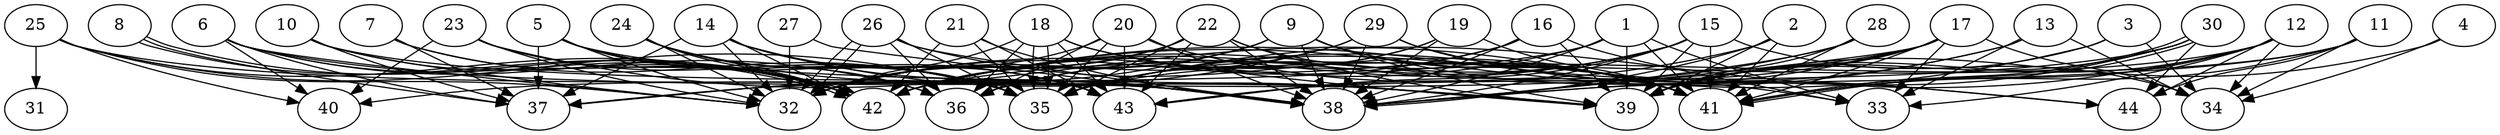 // DAG (tier=3-complex, mode=compute, n=44, ccr=0.453, fat=0.869, density=0.712, regular=0.388, jump=0.208, mindata=1048576, maxdata=16777216)
// DAG automatically generated by daggen at Sun Aug 24 16:33:34 2025
// /home/ermia/Project/Environments/daggen/bin/daggen --dot --ccr 0.453 --fat 0.869 --regular 0.388 --density 0.712 --jump 0.208 --mindata 1048576 --maxdata 16777216 -n 44 
digraph G {
  1 [size="18570228859716388", alpha="0.10", expect_size="9285114429858194"]
  1 -> 32 [size ="925901298597888"]
  1 -> 33 [size ="925901298597888"]
  1 -> 37 [size ="925901298597888"]
  1 -> 38 [size ="925901298597888"]
  1 -> 39 [size ="925901298597888"]
  1 -> 41 [size ="925901298597888"]
  2 [size="513279015550940348416", alpha="0.03", expect_size="256639507775470174208"]
  2 -> 38 [size ="512852322418688"]
  2 -> 39 [size ="512852322418688"]
  2 -> 41 [size ="512852322418688"]
  2 -> 42 [size ="512852322418688"]
  3 [size="265937021984309248000", alpha="0.04", expect_size="132968510992154624000"]
  3 -> 34 [size ="330833277747200"]
  3 -> 39 [size ="330833277747200"]
  3 -> 42 [size ="330833277747200"]
  4 [size="1899370824673018249216", alpha="0.00", expect_size="949685412336509124608"]
  4 -> 34 [size ="1226958373388288"]
  4 -> 39 [size ="1226958373388288"]
  5 [size="1506106828735607996416", alpha="0.06", expect_size="753053414367803998208"]
  5 -> 32 [size ="1051139860594688"]
  5 -> 35 [size ="1051139860594688"]
  5 -> 37 [size ="1051139860594688"]
  5 -> 39 [size ="1051139860594688"]
  5 -> 42 [size ="1051139860594688"]
  5 -> 43 [size ="1051139860594688"]
  6 [size="753248982150541696", alpha="0.16", expect_size="376624491075270848"]
  6 -> 32 [size ="613228216320000"]
  6 -> 36 [size ="613228216320000"]
  6 -> 37 [size ="613228216320000"]
  6 -> 39 [size ="613228216320000"]
  6 -> 40 [size ="613228216320000"]
  6 -> 42 [size ="613228216320000"]
  7 [size="21488661845508096000", alpha="0.14", expect_size="10744330922754048000"]
  7 -> 35 [size ="61834317004800"]
  7 -> 37 [size ="61834317004800"]
  7 -> 42 [size ="61834317004800"]
  8 [size="2709300073162925408256", alpha="0.09", expect_size="1354650036581462704128"]
  8 -> 37 [size ="1554752961773568"]
  8 -> 42 [size ="1554752961773568"]
  8 -> 42 [size ="1554752961773568"]
  9 [size="1607599799261986816000", alpha="0.02", expect_size="803799899630993408000"]
  9 -> 32 [size ="1097847327948800"]
  9 -> 37 [size ="1097847327948800"]
  9 -> 38 [size ="1097847327948800"]
  9 -> 39 [size ="1097847327948800"]
  9 -> 41 [size ="1097847327948800"]
  9 -> 42 [size ="1097847327948800"]
  9 -> 44 [size ="1097847327948800"]
  10 [size="1995168117718165487616", alpha="0.02", expect_size="997584058859082743808"]
  10 -> 32 [size ="1267874647769088"]
  10 -> 37 [size ="1267874647769088"]
  10 -> 38 [size ="1267874647769088"]
  10 -> 42 [size ="1267874647769088"]
  11 [size="59270510220974360", alpha="0.16", expect_size="29635255110487180"]
  11 -> 34 [size ="30634533715968"]
  11 -> 35 [size ="30634533715968"]
  11 -> 38 [size ="30634533715968"]
  11 -> 41 [size ="30634533715968"]
  11 -> 44 [size ="30634533715968"]
  12 [size="665949726611181928448", alpha="0.03", expect_size="332974863305590964224"]
  12 -> 33 [size ="610076482076672"]
  12 -> 34 [size ="610076482076672"]
  12 -> 35 [size ="610076482076672"]
  12 -> 39 [size ="610076482076672"]
  12 -> 41 [size ="610076482076672"]
  12 -> 42 [size ="610076482076672"]
  12 -> 44 [size ="610076482076672"]
  13 [size="3730729209018202456064", alpha="0.08", expect_size="1865364604509101228032"]
  13 -> 33 [size ="1924357714608128"]
  13 -> 34 [size ="1924357714608128"]
  13 -> 35 [size ="1924357714608128"]
  13 -> 42 [size ="1924357714608128"]
  14 [size="4071738140082516", alpha="0.08", expect_size="2035869070041258"]
  14 -> 32 [size ="260816720887808"]
  14 -> 35 [size ="260816720887808"]
  14 -> 37 [size ="260816720887808"]
  14 -> 38 [size ="260816720887808"]
  14 -> 39 [size ="260816720887808"]
  14 -> 42 [size ="260816720887808"]
  14 -> 43 [size ="260816720887808"]
  15 [size="544757984329280576", alpha="0.10", expect_size="272378992164640288"]
  15 -> 34 [size ="1108621790281728"]
  15 -> 35 [size ="1108621790281728"]
  15 -> 36 [size ="1108621790281728"]
  15 -> 38 [size ="1108621790281728"]
  15 -> 39 [size ="1108621790281728"]
  15 -> 41 [size ="1108621790281728"]
  15 -> 42 [size ="1108621790281728"]
  15 -> 43 [size ="1108621790281728"]
  16 [size="24723659373820040", alpha="0.04", expect_size="12361829686910020"]
  16 -> 32 [size ="650795456397312"]
  16 -> 33 [size ="650795456397312"]
  16 -> 35 [size ="650795456397312"]
  16 -> 38 [size ="650795456397312"]
  16 -> 39 [size ="650795456397312"]
  17 [size="29832429807258080", alpha="0.15", expect_size="14916214903629040"]
  17 -> 33 [size ="12649886646272"]
  17 -> 34 [size ="12649886646272"]
  17 -> 35 [size ="12649886646272"]
  17 -> 38 [size ="12649886646272"]
  17 -> 39 [size ="12649886646272"]
  17 -> 40 [size ="12649886646272"]
  17 -> 41 [size ="12649886646272"]
  17 -> 43 [size ="12649886646272"]
  18 [size="32127043348367720", alpha="0.12", expect_size="16063521674183860"]
  18 -> 32 [size ="779711726747648"]
  18 -> 35 [size ="779711726747648"]
  18 -> 35 [size ="779711726747648"]
  18 -> 36 [size ="779711726747648"]
  18 -> 39 [size ="779711726747648"]
  18 -> 41 [size ="779711726747648"]
  18 -> 43 [size ="779711726747648"]
  19 [size="3422916216837492", alpha="0.15", expect_size="1711458108418746"]
  19 -> 35 [size ="233152836534272"]
  19 -> 36 [size ="233152836534272"]
  19 -> 38 [size ="233152836534272"]
  19 -> 41 [size ="233152836534272"]
  20 [size="644353182763244928", alpha="0.09", expect_size="322176591381622464"]
  20 -> 32 [size ="733509958238208"]
  20 -> 33 [size ="733509958238208"]
  20 -> 35 [size ="733509958238208"]
  20 -> 36 [size ="733509958238208"]
  20 -> 38 [size ="733509958238208"]
  20 -> 43 [size ="733509958238208"]
  21 [size="130502929817736544", alpha="0.09", expect_size="65251464908868272"]
  21 -> 35 [size ="100831814746112"]
  21 -> 38 [size ="100831814746112"]
  21 -> 42 [size ="100831814746112"]
  21 -> 43 [size ="100831814746112"]
  22 [size="422096481562054016", alpha="0.04", expect_size="211048240781027008"]
  22 -> 32 [size ="690696809873408"]
  22 -> 35 [size ="690696809873408"]
  22 -> 38 [size ="690696809873408"]
  22 -> 39 [size ="690696809873408"]
  22 -> 41 [size ="690696809873408"]
  22 -> 42 [size ="690696809873408"]
  22 -> 43 [size ="690696809873408"]
  23 [size="217713361696020128", alpha="0.13", expect_size="108856680848010064"]
  23 -> 32 [size ="81920000000000"]
  23 -> 35 [size ="81920000000000"]
  23 -> 40 [size ="81920000000000"]
  23 -> 41 [size ="81920000000000"]
  23 -> 42 [size ="81920000000000"]
  24 [size="673710569874306105344", alpha="0.10", expect_size="336855284937153052672"]
  24 -> 32 [size ="614807128506368"]
  24 -> 35 [size ="614807128506368"]
  24 -> 36 [size ="614807128506368"]
  24 -> 38 [size ="614807128506368"]
  24 -> 42 [size ="614807128506368"]
  24 -> 43 [size ="614807128506368"]
  25 [size="878803881890137767936", alpha="0.02", expect_size="439401940945068883968"]
  25 -> 31 [size ="733980684976128"]
  25 -> 32 [size ="733980684976128"]
  25 -> 35 [size ="733980684976128"]
  25 -> 38 [size ="733980684976128"]
  25 -> 40 [size ="733980684976128"]
  25 -> 42 [size ="733980684976128"]
  26 [size="714376718590952960", alpha="0.00", expect_size="357188359295476480"]
  26 -> 32 [size ="1246309927354368"]
  26 -> 32 [size ="1246309927354368"]
  26 -> 35 [size ="1246309927354368"]
  26 -> 36 [size ="1246309927354368"]
  26 -> 38 [size ="1246309927354368"]
  26 -> 41 [size ="1246309927354368"]
  27 [size="86446208165597072", alpha="0.15", expect_size="43223104082798536"]
  27 -> 32 [size ="133949426761728"]
  27 -> 38 [size ="133949426761728"]
  28 [size="215958530654151376896", alpha="0.09", expect_size="107979265327075688448"]
  28 -> 38 [size ="287963137179648"]
  28 -> 39 [size ="287963137179648"]
  28 -> 41 [size ="287963137179648"]
  28 -> 42 [size ="287963137179648"]
  29 [size="10537798061055279104", alpha="0.12", expect_size="5268899030527639552"]
  29 -> 32 [size ="38452380827648"]
  29 -> 37 [size ="38452380827648"]
  29 -> 38 [size ="38452380827648"]
  29 -> 41 [size ="38452380827648"]
  29 -> 44 [size ="38452380827648"]
  30 [size="45997231965183410176", alpha="0.06", expect_size="22998615982591705088"]
  30 -> 38 [size ="102701736132608"]
  30 -> 39 [size ="102701736132608"]
  30 -> 41 [size ="102701736132608"]
  30 -> 41 [size ="102701736132608"]
  30 -> 43 [size ="102701736132608"]
  30 -> 44 [size ="102701736132608"]
  31 [size="2260608120517987584", alpha="0.05", expect_size="1130304060258993792"]
  32 [size="5030869953788242", alpha="0.14", expect_size="2515434976894121"]
  33 [size="118576458760971296", alpha="0.13", expect_size="59288229380485648"]
  34 [size="1317021354834766", alpha="0.05", expect_size="658510677417383"]
  35 [size="1430500004153541888", alpha="0.19", expect_size="715250002076770944"]
  36 [size="889432628071249", alpha="0.03", expect_size="444716314035624"]
  37 [size="137710410981879840768", alpha="0.08", expect_size="68855205490939920384"]
  38 [size="163678892244446976", alpha="0.18", expect_size="81839446122223488"]
  39 [size="1685760306930086", alpha="0.05", expect_size="842880153465043"]
  40 [size="28205424413544192", alpha="0.07", expect_size="14102712206772096"]
  41 [size="4042243718560906752", alpha="0.19", expect_size="2021121859280453376"]
  42 [size="373635836624097984", alpha="0.18", expect_size="186817918312048992"]
  43 [size="194518641045752", alpha="0.02", expect_size="97259320522876"]
  44 [size="9838653470478900", alpha="0.13", expect_size="4919326735239450"]
}